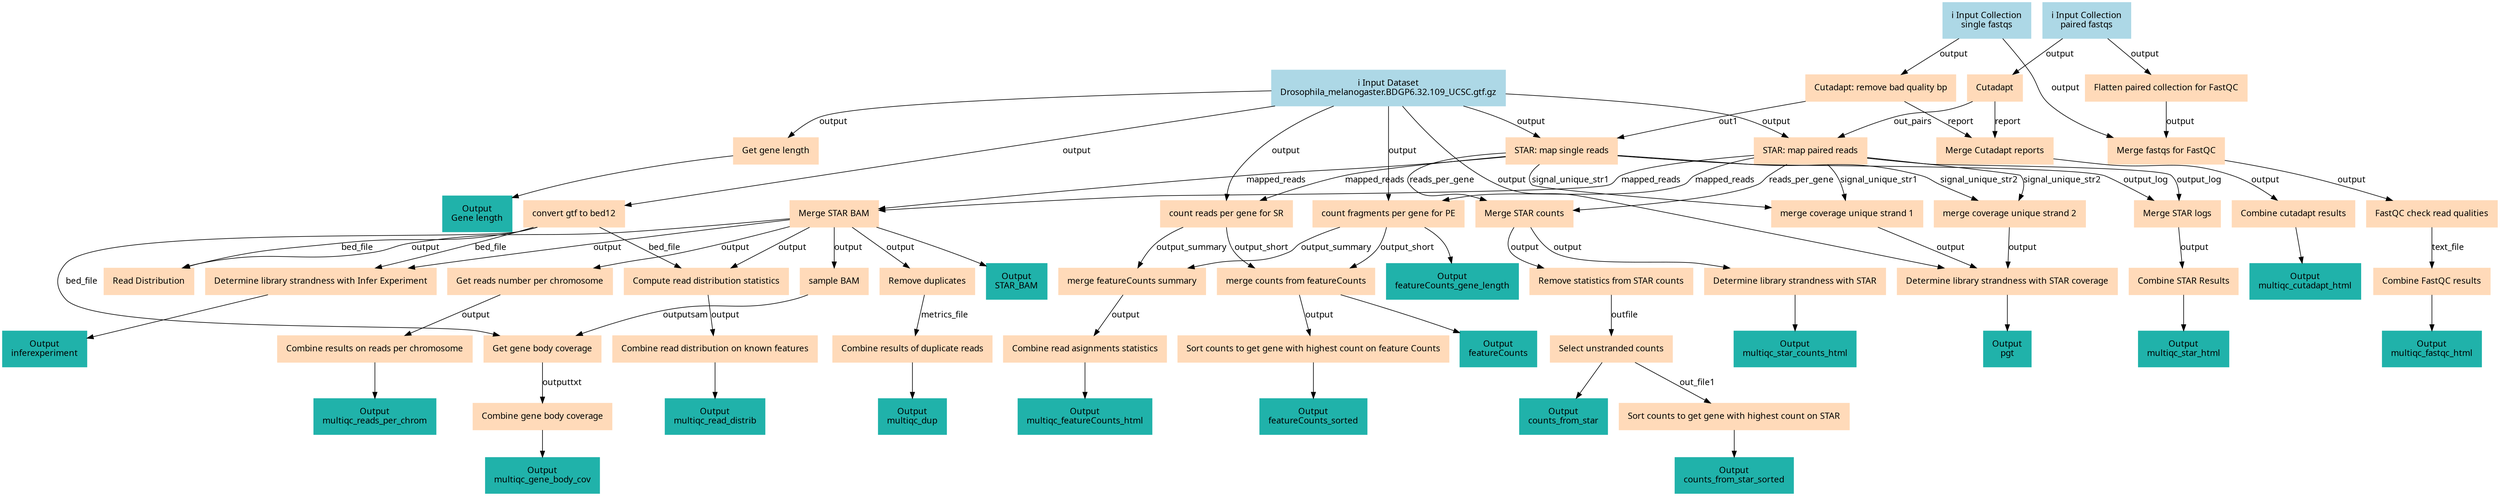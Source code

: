 digraph main {
  node [fontname="Atkinson Hyperlegible", shape=box, color=white,style=filled,color=peachpuff,margin="0.2,0.2"];
  edge [fontname="Atkinson Hyperlegible"];
  0[color=lightblue,label="ℹ️ Input Collection\nsingle fastqs"]
  1[color=lightblue,label="ℹ️ Input Collection\npaired fastqs"]
  2[color=lightblue,label="ℹ️ Input Dataset\nDrosophila_melanogaster.BDGP6.32.109_UCSC.gtf.gz"]
  3[label="Cutadapt: remove bad quality bp"]
  0 -> 3 [label="output"]
  4[label="Flatten paired collection for FastQC"]
  1 -> 4 [label="output"]
  5[label="Cutadapt"]
  1 -> 5 [label="output"]
  6[label="Get gene length"]
  2 -> 6 [label="output"]
  k077640ccedbb41859eb1d11b522774af[color=lightseagreen,label="Output\nGene length"]
  6 -> k077640ccedbb41859eb1d11b522774af
  7[label="convert gtf to bed12"]
  2 -> 7 [label="output"]
  8[label="STAR: map single reads"]
  2 -> 8 [label="output"]
  3 -> 8 [label="out1"]
  9[label="Merge fastqs for FastQC"]
  4 -> 9 [label="output"]
  0 -> 9 [label="output"]
  10[label="Merge Cutadapt reports"]
  5 -> 10 [label="report"]
  3 -> 10 [label="report"]
  11[label="STAR: map paired reads"]
  2 -> 11 [label="output"]
  5 -> 11 [label="out_pairs"]
  12[label="count reads per gene for SR"]
  8 -> 12 [label="mapped_reads"]
  2 -> 12 [label="output"]
  13[label="FastQC check read qualities"]
  9 -> 13 [label="output"]
  14[label="Combine cutadapt results"]
  10 -> 14 [label="output"]
  kcab760db5c9d4a3cb768998bfbac6b57[color=lightseagreen,label="Output\nmultiqc_cutadapt_html"]
  14 -> kcab760db5c9d4a3cb768998bfbac6b57
  15[label="Merge STAR logs"]
  11 -> 15 [label="output_log"]
  8 -> 15 [label="output_log"]
  16[label="Merge STAR counts"]
  8 -> 16 [label="reads_per_gene"]
  11 -> 16 [label="reads_per_gene"]
  17[label="count fragments per gene for PE"]
  11 -> 17 [label="mapped_reads"]
  2 -> 17 [label="output"]
  k1527b5d7168149349d9e3a5f86ae0fee[color=lightseagreen,label="Output\nfeatureCounts_gene_length"]
  17 -> k1527b5d7168149349d9e3a5f86ae0fee
  18[label="Merge STAR BAM"]
  11 -> 18 [label="mapped_reads"]
  8 -> 18 [label="mapped_reads"]
  k802017f4fb1a4243b50d2ed46f746f11[color=lightseagreen,label="Output\nSTAR_BAM"]
  18 -> k802017f4fb1a4243b50d2ed46f746f11
  19[label="merge coverage unique strand 1"]
  8 -> 19 [label="signal_unique_str1"]
  11 -> 19 [label="signal_unique_str1"]
  20[label="merge coverage unique strand 2"]
  8 -> 20 [label="signal_unique_str2"]
  11 -> 20 [label="signal_unique_str2"]
  21[label="Combine FastQC results"]
  13 -> 21 [label="text_file"]
  k8d0ce9eee4e44c0c8261420ce756ecfd[color=lightseagreen,label="Output\nmultiqc_fastqc_html"]
  21 -> k8d0ce9eee4e44c0c8261420ce756ecfd
  22[label="Combine STAR Results"]
  15 -> 22 [label="output"]
  k204e3f6c6f5446f0b07c1f31113265e7[color=lightseagreen,label="Output\nmultiqc_star_html"]
  22 -> k204e3f6c6f5446f0b07c1f31113265e7
  23[label="Remove statistics from STAR counts"]
  16 -> 23 [label="output"]
  24[label="Determine library strandness with STAR"]
  16 -> 24 [label="output"]
  kfe7b84dd44664fe794a8408f4ac7ed1a[color=lightseagreen,label="Output\nmultiqc_star_counts_html"]
  24 -> kfe7b84dd44664fe794a8408f4ac7ed1a
  25[label="merge counts from featureCounts"]
  12 -> 25 [label="output_short"]
  17 -> 25 [label="output_short"]
  kc82388f8cb094fdf8a0e03cdad579f37[color=lightseagreen,label="Output\nfeatureCounts"]
  25 -> kc82388f8cb094fdf8a0e03cdad579f37
  26[label="merge featureCounts summary"]
  12 -> 26 [label="output_summary"]
  17 -> 26 [label="output_summary"]
  27[label="Determine library strandness with Infer Experiment"]
  18 -> 27 [label="output"]
  7 -> 27 [label="bed_file"]
  k940ec3ecdd2e4d50bbc4756945eb16b2[color=lightseagreen,label="Output\ninferexperiment"]
  27 -> k940ec3ecdd2e4d50bbc4756945eb16b2
  28[label="Read Distribution"]
  18 -> 28 [label="output"]
  7 -> 28 [label="bed_file"]
  29[label="Compute read distribution statistics"]
  18 -> 29 [label="output"]
  7 -> 29 [label="bed_file"]
  30[label="sample BAM"]
  18 -> 30 [label="output"]
  31[label="Get reads number per chromosome"]
  18 -> 31 [label="output"]
  32[label="Remove duplicates"]
  18 -> 32 [label="output"]
  33[label="Determine library strandness with STAR coverage"]
  19 -> 33 [label="output"]
  20 -> 33 [label="output"]
  2 -> 33 [label="output"]
  k89e1b05303c2467a95a0d2dc404670ec[color=lightseagreen,label="Output\npgt"]
  33 -> k89e1b05303c2467a95a0d2dc404670ec
  34[label="Select unstranded counts"]
  23 -> 34 [label="outfile"]
  kbce755beac3b43469ac51128a287bf00[color=lightseagreen,label="Output\ncounts_from_star"]
  34 -> kbce755beac3b43469ac51128a287bf00
  35[label="Sort counts to get gene with highest count on feature Counts"]
  25 -> 35 [label="output"]
  k6aeb4dd1445f4c66b1ce4bb8faac53db[color=lightseagreen,label="Output\nfeatureCounts_sorted"]
  35 -> k6aeb4dd1445f4c66b1ce4bb8faac53db
  36[label="Combine read asignments statistics"]
  26 -> 36 [label="output"]
  kfc72242af23c4ceb9a8b5280343ea5d6[color=lightseagreen,label="Output\nmultiqc_featureCounts_html"]
  36 -> kfc72242af23c4ceb9a8b5280343ea5d6
  37[label="Combine read distribution on known features"]
  29 -> 37 [label="output"]
  k07dca7320ac7432e9e612b77f921a23b[color=lightseagreen,label="Output\nmultiqc_read_distrib"]
  37 -> k07dca7320ac7432e9e612b77f921a23b
  38[label="Get gene body coverage"]
  30 -> 38 [label="outputsam"]
  7 -> 38 [label="bed_file"]
  39[label="Combine results on reads per chromosome"]
  31 -> 39 [label="output"]
  k7bfa8ae78ffd46a1a56e815ed2c9f1cf[color=lightseagreen,label="Output\nmultiqc_reads_per_chrom"]
  39 -> k7bfa8ae78ffd46a1a56e815ed2c9f1cf
  40[label="Combine results of duplicate reads"]
  32 -> 40 [label="metrics_file"]
  k66553d0fe851458b82c2f9b30e394bac[color=lightseagreen,label="Output\nmultiqc_dup"]
  40 -> k66553d0fe851458b82c2f9b30e394bac
  41[label="Sort counts to get gene with highest count on STAR"]
  34 -> 41 [label="out_file1"]
  k383df0080ccb4d6798dd33fa5e2db81e[color=lightseagreen,label="Output\ncounts_from_star_sorted"]
  41 -> k383df0080ccb4d6798dd33fa5e2db81e
  42[label="Combine gene body coverage"]
  38 -> 42 [label="outputtxt"]
  k8544ea5cfaf244c985d640658fc9b9eb[color=lightseagreen,label="Output\nmultiqc_gene_body_cov"]
  42 -> k8544ea5cfaf244c985d640658fc9b9eb
}